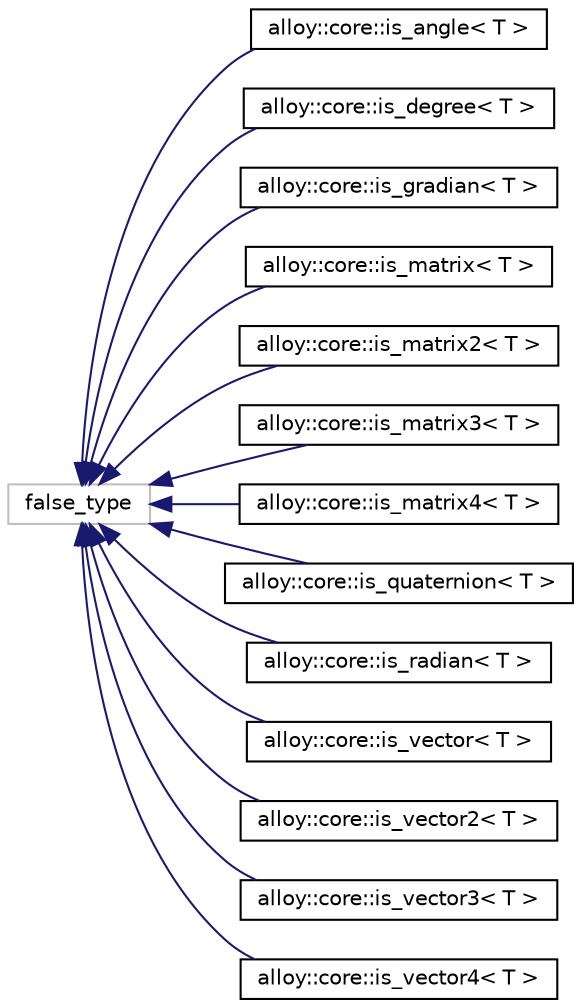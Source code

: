 digraph "Graphical Class Hierarchy"
{
  edge [fontname="Helvetica",fontsize="10",labelfontname="Helvetica",labelfontsize="10"];
  node [fontname="Helvetica",fontsize="10",shape=record];
  rankdir="LR";
  Node1 [label="false_type",height=0.2,width=0.4,color="grey75", fillcolor="white", style="filled"];
  Node1 -> Node2 [dir="back",color="midnightblue",fontsize="10",style="solid",fontname="Helvetica"];
  Node2 [label="alloy::core::is_angle\< T \>",height=0.2,width=0.4,color="black", fillcolor="white", style="filled",URL="$dd/d5f/structalloy_1_1core_1_1is__angle.html",tooltip="Trait to detect whether T is a basic_angle type. "];
  Node1 -> Node3 [dir="back",color="midnightblue",fontsize="10",style="solid",fontname="Helvetica"];
  Node3 [label="alloy::core::is_degree\< T \>",height=0.2,width=0.4,color="black", fillcolor="white", style="filled",URL="$d9/d94/structalloy_1_1core_1_1is__degree.html",tooltip="Trait to detect whether T is a degree. "];
  Node1 -> Node4 [dir="back",color="midnightblue",fontsize="10",style="solid",fontname="Helvetica"];
  Node4 [label="alloy::core::is_gradian\< T \>",height=0.2,width=0.4,color="black", fillcolor="white", style="filled",URL="$dd/de0/structalloy_1_1core_1_1is__gradian.html",tooltip="Trait to detect whether T is a gradian. "];
  Node1 -> Node5 [dir="back",color="midnightblue",fontsize="10",style="solid",fontname="Helvetica"];
  Node5 [label="alloy::core::is_matrix\< T \>",height=0.2,width=0.4,color="black", fillcolor="white", style="filled",URL="$d6/d1e/structalloy_1_1core_1_1is__matrix.html",tooltip="Trait to detect whether T is a matrix type. "];
  Node1 -> Node6 [dir="back",color="midnightblue",fontsize="10",style="solid",fontname="Helvetica"];
  Node6 [label="alloy::core::is_matrix2\< T \>",height=0.2,width=0.4,color="black", fillcolor="white", style="filled",URL="$da/dde/structalloy_1_1core_1_1is__matrix2.html",tooltip="Trait to detect whether T is a matrix2. "];
  Node1 -> Node7 [dir="back",color="midnightblue",fontsize="10",style="solid",fontname="Helvetica"];
  Node7 [label="alloy::core::is_matrix3\< T \>",height=0.2,width=0.4,color="black", fillcolor="white", style="filled",URL="$d4/dfa/structalloy_1_1core_1_1is__matrix3.html",tooltip="Trait to detect whether T is a matrix3. "];
  Node1 -> Node8 [dir="back",color="midnightblue",fontsize="10",style="solid",fontname="Helvetica"];
  Node8 [label="alloy::core::is_matrix4\< T \>",height=0.2,width=0.4,color="black", fillcolor="white", style="filled",URL="$d9/d1b/structalloy_1_1core_1_1is__matrix4.html",tooltip="Trait to detect whether T is a matrix4. "];
  Node1 -> Node9 [dir="back",color="midnightblue",fontsize="10",style="solid",fontname="Helvetica"];
  Node9 [label="alloy::core::is_quaternion\< T \>",height=0.2,width=0.4,color="black", fillcolor="white", style="filled",URL="$d2/d9e/structalloy_1_1core_1_1is__quaternion.html",tooltip="Trait to detect whether T is a quaternion. "];
  Node1 -> Node10 [dir="back",color="midnightblue",fontsize="10",style="solid",fontname="Helvetica"];
  Node10 [label="alloy::core::is_radian\< T \>",height=0.2,width=0.4,color="black", fillcolor="white", style="filled",URL="$d0/d5e/structalloy_1_1core_1_1is__radian.html",tooltip="Trait to detect whether T is a radian. "];
  Node1 -> Node11 [dir="back",color="midnightblue",fontsize="10",style="solid",fontname="Helvetica"];
  Node11 [label="alloy::core::is_vector\< T \>",height=0.2,width=0.4,color="black", fillcolor="white", style="filled",URL="$d8/da2/structalloy_1_1core_1_1is__vector.html",tooltip="Trait to detect whether T is a vector type. "];
  Node1 -> Node12 [dir="back",color="midnightblue",fontsize="10",style="solid",fontname="Helvetica"];
  Node12 [label="alloy::core::is_vector2\< T \>",height=0.2,width=0.4,color="black", fillcolor="white", style="filled",URL="$db/d9b/structalloy_1_1core_1_1is__vector2.html",tooltip="Trait to detect whether T is a vector2. "];
  Node1 -> Node13 [dir="back",color="midnightblue",fontsize="10",style="solid",fontname="Helvetica"];
  Node13 [label="alloy::core::is_vector3\< T \>",height=0.2,width=0.4,color="black", fillcolor="white", style="filled",URL="$d6/d52/structalloy_1_1core_1_1is__vector3.html",tooltip="Trait to detect whether T is a vector3. "];
  Node1 -> Node14 [dir="back",color="midnightblue",fontsize="10",style="solid",fontname="Helvetica"];
  Node14 [label="alloy::core::is_vector4\< T \>",height=0.2,width=0.4,color="black", fillcolor="white", style="filled",URL="$dd/dd6/structalloy_1_1core_1_1is__vector4.html",tooltip="Trait to detect whether T is a vector4. "];
}
